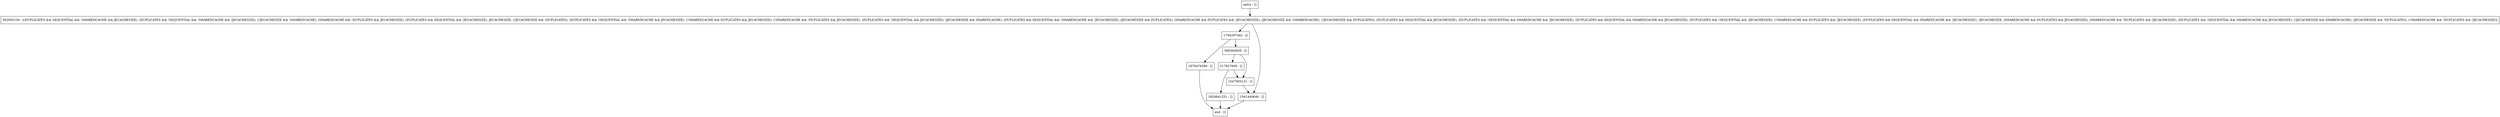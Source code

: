 digraph finishAdditionOfSharedCacheEnv {
node [shape=record];
entry [label="entry - []"];
exit [label="exit - []"];
566364926 [label="566364926 - []"];
562955104 [label="562955104 - [(DUPLICATES && SEQUENTIAL && !SHAREDCACHE && JECACHESIZE), (DUPLICATES && !SEQUENTIAL && !SHAREDCACHE && !JECACHESIZE), (!JECACHESIZE && !SHAREDCACHE), (SHAREDCACHE && !DUPLICATES && JECACHESIZE), (DUPLICATES && SEQUENTIAL && !JECACHESIZE), JECACHESIZE, (!JECACHESIZE && !DUPLICATES), (DUPLICATES && !SEQUENTIAL && !SHAREDCACHE && JECACHESIZE), (!SHAREDCACHE && DUPLICATES && JECACHESIZE), (!SHAREDCACHE && !DUPLICATES && JECACHESIZE), (DUPLICATES && !SEQUENTIAL && JECACHESIZE), (JECACHESIZE && SHAREDCACHE), (DUPLICATES && SEQUENTIAL && !SHAREDCACHE && !JECACHESIZE), (JECACHESIZE && DUPLICATES), (SHAREDCACHE && DUPLICATES && !JECACHESIZE), (JECACHESIZE && !SHAREDCACHE), (!JECACHESIZE && DUPLICATES), (DUPLICATES && SEQUENTIAL && JECACHESIZE), (DUPLICATES && !SEQUENTIAL && SHAREDCACHE && !JECACHESIZE), (DUPLICATES && SEQUENTIAL && SHAREDCACHE && JECACHESIZE), (DUPLICATES && !SEQUENTIAL && !JECACHESIZE), (!SHAREDCACHE && DUPLICATES && !JECACHESIZE), (DUPLICATES && SEQUENTIAL && SHAREDCACHE && !JECACHESIZE), !JECACHESIZE, (SHAREDCACHE && DUPLICATES && JECACHESIZE), (SHAREDCACHE && !DUPLICATES && !JECACHESIZE), (DUPLICATES && !SEQUENTIAL && SHAREDCACHE && JECACHESIZE), (!JECACHESIZE && SHAREDCACHE), (JECACHESIZE && !DUPLICATES), (!SHAREDCACHE && !DUPLICATES && !JECACHESIZE)]"];
1829941251 [label="1829941251 - []"];
1794297442 [label="1794297442 - []"];
1547093121 [label="1547093121 - []"];
1879476389 [label="1879476389 - []"];
217827609 [label="217827609 - []"];
1561440646 [label="1561440646 - []"];
entry;
exit;
entry -> 562955104;
566364926 -> 1547093121;
566364926 -> 217827609;
562955104 -> 1794297442;
562955104 -> 1561440646;
1829941251 -> exit;
1794297442 -> 566364926;
1794297442 -> 1879476389;
1547093121 -> 1561440646;
1879476389 -> exit;
217827609 -> 1829941251;
217827609 -> 1547093121;
1561440646 -> exit;
}
